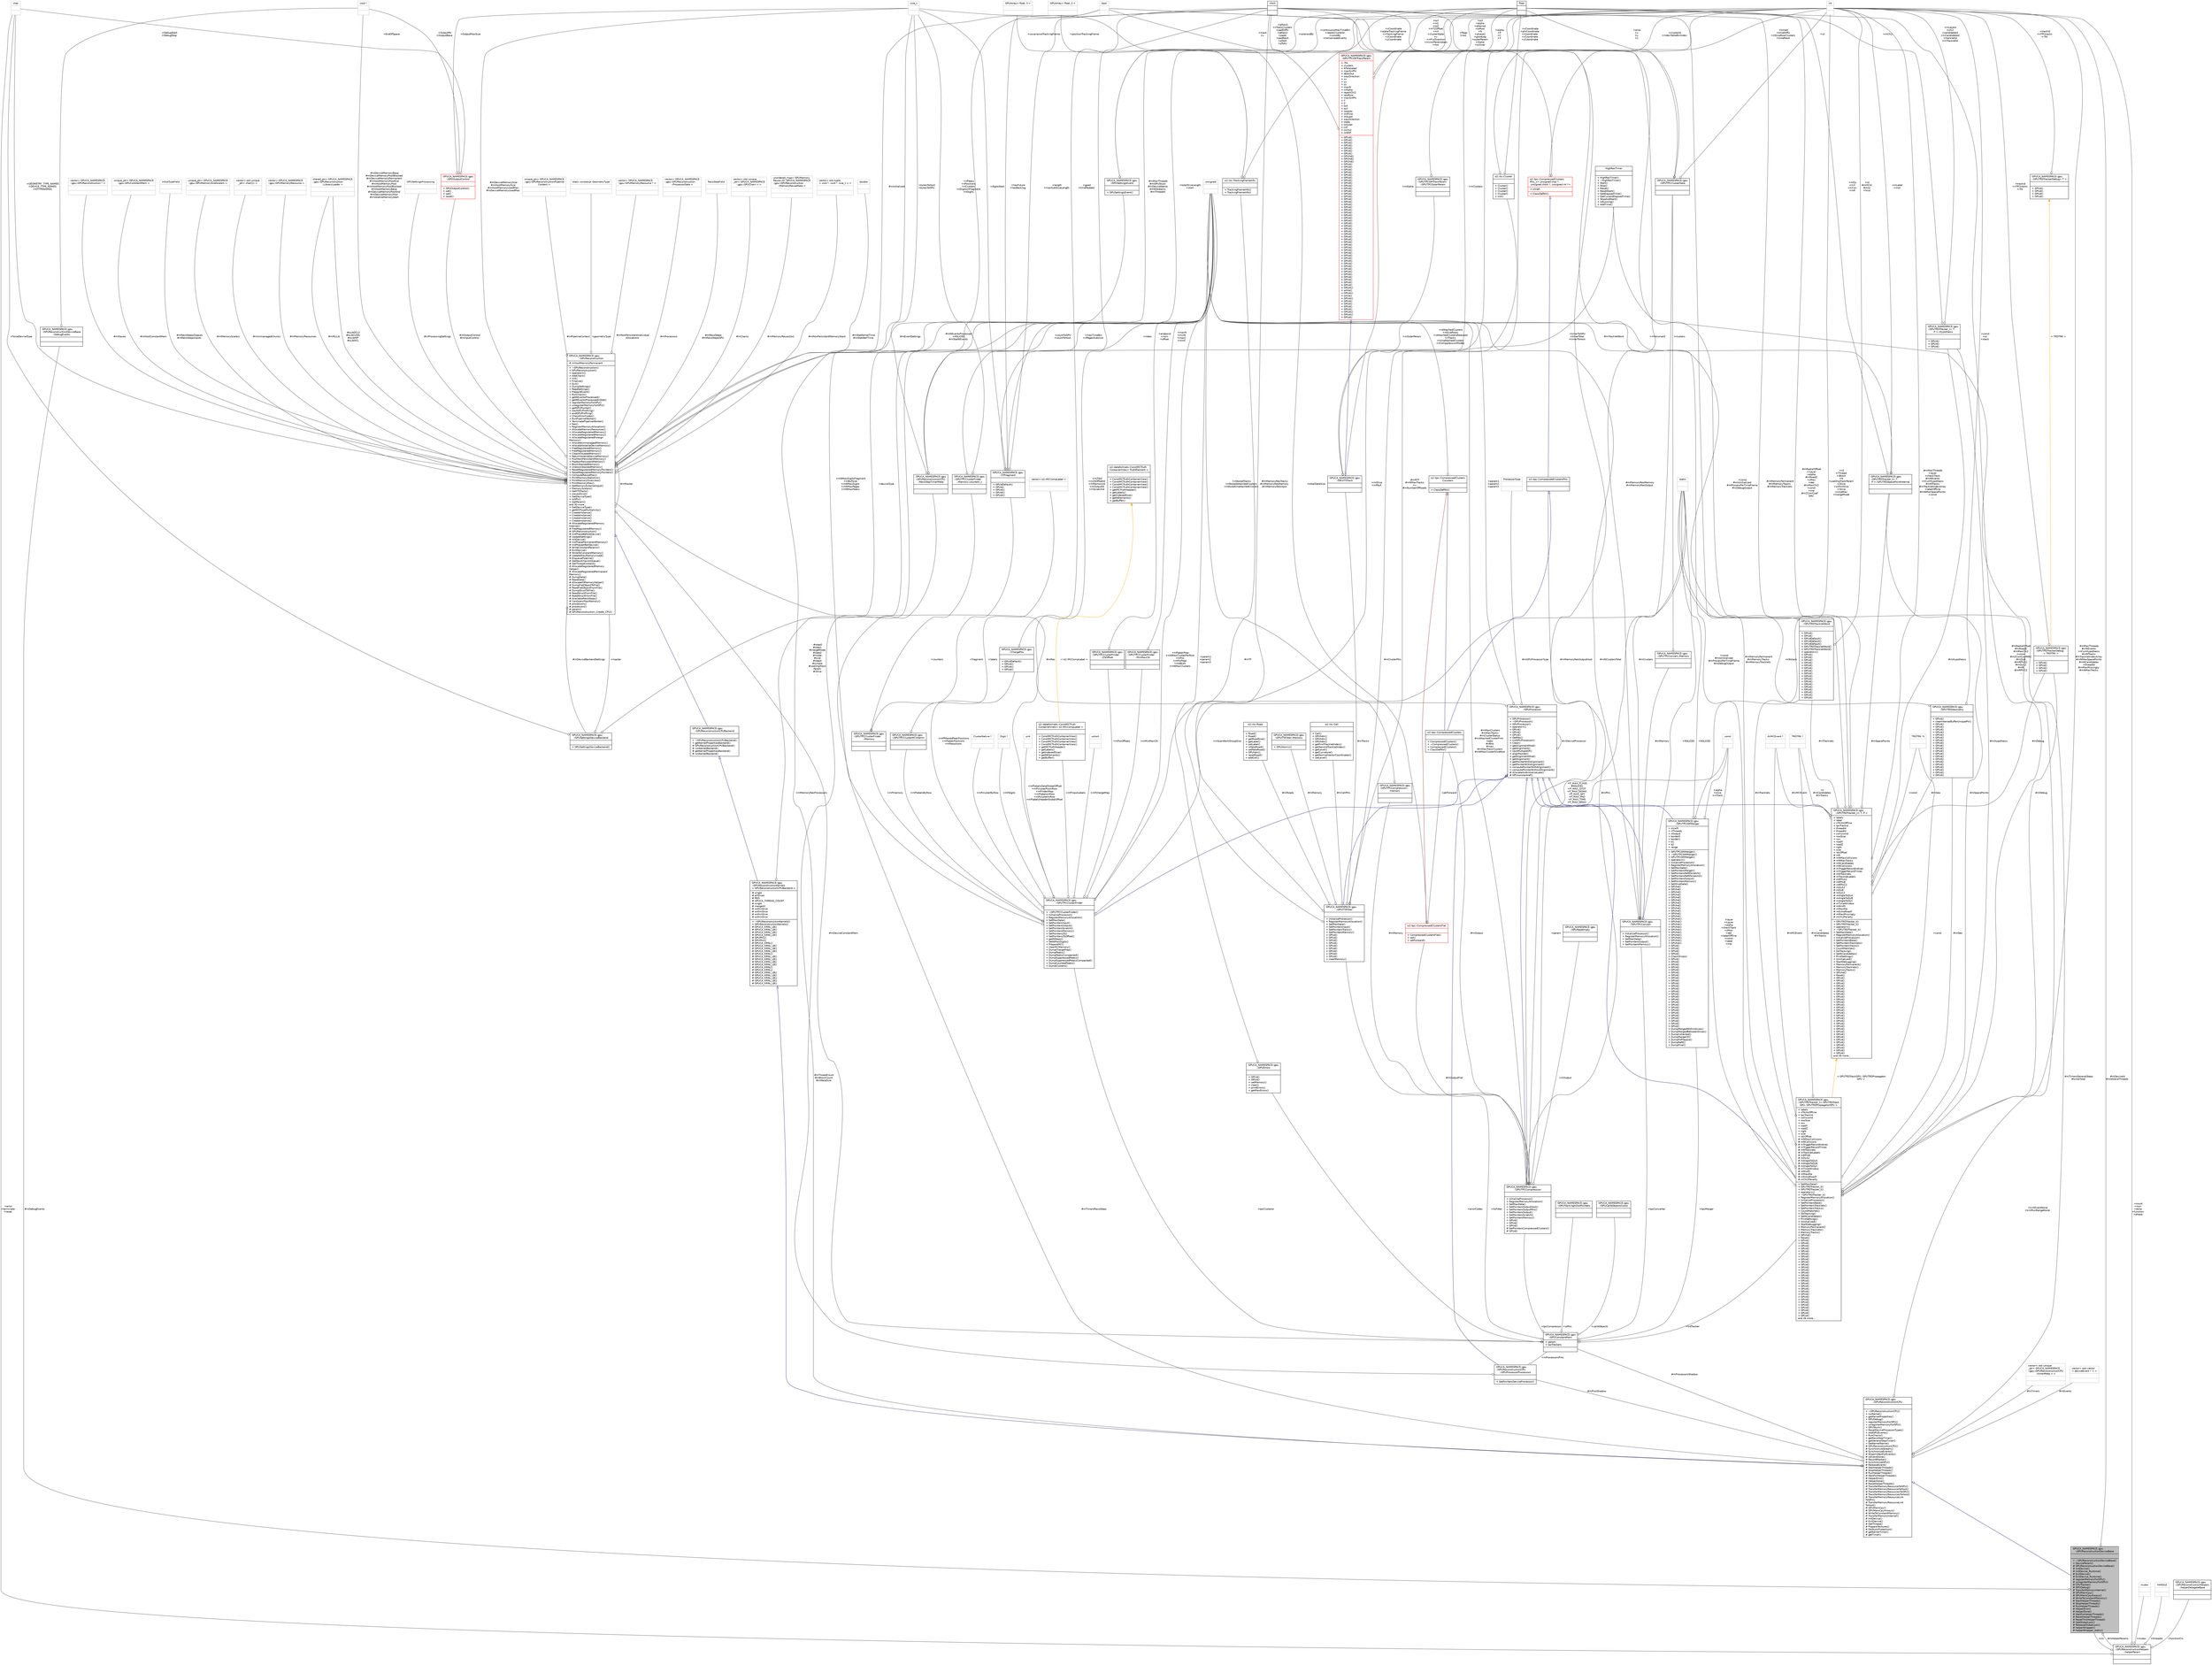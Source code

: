 digraph "GPUCA_NAMESPACE::gpu::GPUReconstructionDeviceBase"
{
 // INTERACTIVE_SVG=YES
  bgcolor="transparent";
  edge [fontname="Helvetica",fontsize="10",labelfontname="Helvetica",labelfontsize="10"];
  node [fontname="Helvetica",fontsize="10",shape=record];
  Node10 [label="{GPUCA_NAMESPACE::gpu\l::GPUReconstructionDeviceBase\n||+ ~GPUReconstructionDeviceBase()\l+ DeviceParam()\l# GPUReconstructionDeviceBase()\l# InitDevice()\l# InitDevice_Runtime()\l# ExitDevice()\l# ExitDevice_Runtime()\l# registerMemoryForGPU()\l# unregisterMemoryForGPU()\l# CPUTracker()\l# GPUDebug()\l# TransferMemoryInternal()\l# GPUMemCpy()\l# GPUMemCpyAlways()\l# WriteToConstantMemory()\l# StartHelperThreads()\l# StopHelperThreads()\l# RunHelperThreads()\l# HelperError()\l# HelperDone()\l# WaitForHelperThreads()\l# ResetHelperThreads()\l# ResetThisHelperThread()\l# GetGlobalLock()\l# ReleaseGlobalLock()\l# helperWrapper()\l# helperWrapper_static()\l}",height=0.2,width=0.4,color="black", fillcolor="grey75", style="filled", fontcolor="black"];
  Node11 -> Node10 [dir="back",color="midnightblue",fontsize="10",style="solid",arrowtail="onormal",fontname="Helvetica"];
  Node11 [label="{GPUCA_NAMESPACE::gpu\l::GPUReconstructionCPU\n||+ ~GPUReconstructionCPU()\l+ runKernel()\l+ getKernelProperties()\l+ GPUDebug()\l+ registerMemoryForGPU()\l+ unregisterMemoryForGPU()\l+ GPUStuck()\l+ ResetDeviceProcessorTypes()\l+ AddGPUEvents()\l+ RunChains()\l+ getRecoStepTimer()\l+ getGeneralStepTimer()\l+ GetKernelName()\l# GPUReconstructionCPU()\l# SynchronizeStream()\l# SynchronizeEvents()\l# StreamWaitForEvents()\l# IsEventDone()\l# RecordMarker()\l# SynchronizeGPU()\l# ReleaseEvent()\l# StartHelperThreads()\l# StopHelperThreads()\l# RunHelperThreads()\l# WaitForHelperThreads()\l# HelperError()\l# HelperDone()\l# ResetHelperThreads()\l# TransferMemoryResourceToGPU()\l# TransferMemoryResourceToHost()\l# TransferMemoryResourcesToGPU()\l# TransferMemoryResourcesToHost()\l# TransferMemoryResourceLink\lToGPU()\l# TransferMemoryResourceLink\lToHost()\l# GPUMemCpy()\l# GPUMemCpyAlways()\l# WriteToConstantMemory()\l# TransferMemoryInternal()\l# InitDevice()\l# ExitDevice()\l# GetThread()\l# PrepareTextures()\l# DoStuckProtection()\l# getKernelTimer()\l# getTimer()\l}",height=0.2,width=0.4,color="black",URL="$db/d88/classGPUCA__NAMESPACE_1_1gpu_1_1GPUReconstructionCPU.html"];
  Node12 -> Node11 [dir="back",color="midnightblue",fontsize="10",style="solid",arrowtail="onormal",fontname="Helvetica"];
  Node12 [label="{GPUCA_NAMESPACE::gpu\l::GPUReconstructionKernels\l\< GPUReconstructionCPUBackend \>\n|# single\l# allSlices\l# REG\l# GPUCA_THREAD_COUNT\l# single\l# mergeAll\l# withinSlice\l# withinSlice\l# withinSlice\l# withinSlice\l|+ ~GPUReconstructionKernels()\l+ GPUReconstructionKernels()\l# GPUCA_KRNL_LB()\l# GPUCA_KRNL_LB()\l# GPUCA_KRNL_LB()\l# GPUCA_KRNL_LB()\l# GPUPtr1()\l# GPUPtr2()\l# GPUCA_KRNL()\l# GPUCA_KRNL_LB()\l# GPUCA_KRNL_LB()\l# GPUCA_KRNL_LB()\l# GPUCA_KRNL()\l# GPUCA_KRNL_LB()\l# GPUCA_KRNL_LB()\l# GPUCA_KRNL_LB()\l# GPUCA_KRNL_LB()\l# GPUCA_KRNL()\l# GPUCA_KRNL()\l# GPUCA_KRNL_LB()\l# GPUCA_KRNL_LB()\l# GPUCA_KRNL_LB()\l# GPUCA_KRNL_LB()\l# GPUCA_KRNL_LB()\l}",height=0.2,width=0.4,color="black",URL="$d2/dc7/classGPUCA__NAMESPACE_1_1gpu_1_1GPUReconstructionKernels_3_01GPUReconstructionCPUBackend_01_4.html"];
  Node13 -> Node12 [dir="back",color="midnightblue",fontsize="10",style="solid",arrowtail="onormal",fontname="Helvetica"];
  Node13 [label="{GPUCA_NAMESPACE::gpu\l::GPUReconstructionCPUBackend\n||+ ~GPUReconstructionCPUBackend()\l+ getKernelPropertiesBackend()\l# GPUReconstructionCPUBackend()\l# runKernelBackend()\l# getKernelPropertiesBackend()\l# runKernelBackend()\l}",height=0.2,width=0.4,color="black",URL="$d2/d24/classGPUCA__NAMESPACE_1_1gpu_1_1GPUReconstructionCPUBackend.html"];
  Node14 -> Node13 [dir="back",color="midnightblue",fontsize="10",style="solid",arrowtail="onormal",fontname="Helvetica"];
  Node14 [label="{GPUCA_NAMESPACE::gpu\l::GPUReconstruction\n|# mHostMemoryPermanent\l|+ ~GPUReconstruction()\l+ GPUReconstruction()\l+ operator=()\l+ AddChain()\l+ Init()\l+ Finalize()\l+ Exit()\l+ DumpSettings()\l+ ReadSettings()\l+ PrepareEvent()\l+ RunChains()\l+ getNEventsProcessed()\l+ getNEventsProcessedInStat()\l+ registerMemoryForGPU()\l+ unregisterMemoryForGPU()\l+ getGPUPointer()\l+ startGPUProfiling()\l+ endGPUProfiling()\l+ CheckErrorCodes()\l+ RunPipelineWorker()\l+ TerminatePipelineWorker()\l+ Res()\l+ RegisterMemoryAllocation()\l+ AllocateMemoryResources()\l+ AllocateRegisteredMemory()\l+ AllocateRegisteredMemory()\l+ AllocateRegisteredForeign\lMemory()\l+ AllocateUnmanagedMemory()\l+ AllocateVolatileDeviceMemory()\l+ FreeRegisteredMemory()\l+ FreeRegisteredMemory()\l+ ClearAllocatedMemory()\l+ ReturnVolatileDeviceMemory()\l+ PushNonPersistentMemory()\l+ PopNonPersistentMemory()\l+ BlockStackedMemory()\l+ UnblockStackedMemory()\l+ ResetRegisteredMemoryPointers()\l+ ResetRegisteredMemoryPointers()\l+ ComputeReuseMax()\l+ PrintMemoryStatistics()\l+ PrintMemoryOverview()\l+ PrintMemoryMax()\l+ SetMemoryExternalInput()\l+ MemoryScalers()\l+ GetITSTraits()\l+ slavesExist()\l+ GetDeviceType()\l+ IsGPU()\l+ GetParam()\land 30 more...\l+ GetDeviceType()\l+ getNIOTypeMultiplicity()\l+ CreateInstance()\l+ CreateInstance()\l+ CreateInstance()\l+ CreateInstance()\l# AllocateRegisteredMemory\lInternal()\l# FreeRegisteredMemory()\l# GPUReconstruction()\l# InitPhaseBeforeDevice()\l# UpdateSettings()\l# InitDevice()\l# InitPhasePermanentMemory()\l# InitPhaseAfterDevice()\l# WriteConstantParams()\l# ExitDevice()\l# WriteToConstantMemory()\l# UpdateMaxMemoryUsed()\l# EnqueuePipeline()\l# GetNextChainInQueue()\l# GetThreadContext()\l# AllocateRegisteredMemory\lHelper()\l# AllocateRegisteredPermanent\lMemory()\l# DumpData()\l# ReadData()\l# AllocateIOMemoryHelper()\l# DumpFlatObjectToFile()\l# ReadFlatObjectFromFile()\l# DumpStructToFile()\l# ReadStructFromFile()\l# ReadStructFromFile()\l# AvailableRecoSteps()\l# CanQueryMaxMemory()\l# processors()\l# processors()\l# param()\l# GPUReconstruction_Create_CPU()\l}",height=0.2,width=0.4,color="black",URL="$d6/df4/classGPUCA__NAMESPACE_1_1gpu_1_1GPUReconstruction.html"];
  Node15 -> Node14 [color="grey25",fontsize="10",style="solid",label=" #mUnmanagedChunks" ,arrowhead="odiamond",fontname="Helvetica"];
  Node15 [label="{vector\< std::unique\l_ptr\< char[]\> \>\n||}",height=0.2,width=0.4,color="grey75"];
  Node14 -> Node14 [color="grey25",fontsize="10",style="solid",label=" #mMaster" ,arrowhead="odiamond",fontname="Helvetica"];
  Node16 -> Node14 [color="grey25",fontsize="10",style="solid",label=" #mMemoryResources" ,arrowhead="odiamond",fontname="Helvetica"];
  Node16 [label="{vector\< GPUCA_NAMESPACE\l::gpu::GPUMemoryResource \>\n||}",height=0.2,width=0.4,color="grey75"];
  Node17 -> Node14 [color="grey25",fontsize="10",style="solid",label=" #sLibOCL2\n#sLibCUDA\n#sLibHIP\n#sLibOCL" ,arrowhead="odiamond",fontname="Helvetica"];
  Node17 [label="{shared_ptr\< GPUCA_NAMESPACE\l::gpu::GPUReconstruction\l::LibraryLoader \>\n||}",height=0.2,width=0.4,color="grey75"];
  Node18 -> Node14 [color="grey25",fontsize="10",style="solid",label=" #mStatKernelTime\n#mStatWallTime" ,arrowhead="odiamond",fontname="Helvetica"];
  Node18 [label="{double\n||}",height=0.2,width=0.4,color="grey75"];
  Node19 -> Node14 [color="grey25",fontsize="10",style="solid",label=" #mSlaves" ,arrowhead="odiamond",fontname="Helvetica"];
  Node19 [label="{vector\< GPUCA_NAMESPACE\l::gpu::GPUReconstruction * \>\n||}",height=0.2,width=0.4,color="grey75"];
  Node20 -> Node14 [color="grey25",fontsize="10",style="solid",label=" #mHostConstantMem" ,arrowhead="odiamond",fontname="Helvetica"];
  Node20 [label="{unique_ptr\< GPUCA_NAMESPACE\l::gpu::GPUConstantMem \>\n||}",height=0.2,width=0.4,color="grey75"];
  Node21 -> Node14 [color="grey25",fontsize="10",style="solid",label=" #mRecoStepsOutputs\n#mRecoStepsInputs" ,arrowhead="odiamond",fontname="Helvetica"];
  Node21 [label="{InOutTypeField\n||}",height=0.2,width=0.4,color="grey75"];
  Node22 -> Node14 [color="grey25",fontsize="10",style="solid",label=" #mMemoryScalers" ,arrowhead="odiamond",fontname="Helvetica"];
  Node22 [label="{unique_ptr\< GPUCA_NAMESPACE\l::gpu::GPUMemorySizeScalers \>\n||}",height=0.2,width=0.4,color="grey75"];
  Node23 -> Node14 [color="grey25",fontsize="10",style="solid",label=" #mOutputControl\n#mInputControl" ,arrowhead="odiamond",fontname="Helvetica"];
  Node23 [label="{GPUCA_NAMESPACE::gpu\l::GPUOutputControl\n||+ GPUOutputControl()\l+ set()\l+ set()\l+ reset()\l}",height=0.2,width=0.4,color="red",URL="$d4/d7c/structGPUCA__NAMESPACE_1_1gpu_1_1GPUOutputControl.html"];
  Node25 -> Node23 [color="grey25",fontsize="10",style="solid",label=" +EndOfSpace" ,arrowhead="odiamond",fontname="Helvetica"];
  Node25 [label="{char\n||}",height=0.2,width=0.4,color="grey75"];
  Node26 -> Node23 [color="grey25",fontsize="10",style="solid",label=" +OutputMaxSize" ,arrowhead="odiamond",fontname="Helvetica"];
  Node26 [label="{size_t\n||}",height=0.2,width=0.4,color="grey75"];
  Node28 -> Node23 [color="grey25",fontsize="10",style="solid",label=" +OutputPtr\n+OutputBase" ,arrowhead="odiamond",fontname="Helvetica"];
  Node28 [label="{void *\n||}",height=0.2,width=0.4,color="grey75"];
  Node25 -> Node14 [color="grey25",fontsize="10",style="solid",label=" +GEOMETRY_TYPE_NAMES\n+DEVICE_TYPE_NAMES\n+IOTYPENAMES" ,arrowhead="odiamond",fontname="Helvetica"];
  Node17 -> Node14 [color="grey25",fontsize="10",style="solid",label=" #mMyLib" ,arrowhead="odiamond",fontname="Helvetica"];
  Node29 -> Node14 [color="grey25",fontsize="10",style="solid",label=" #mEventSettings" ,arrowhead="odiamond",fontname="Helvetica"];
  Node29 [label="{GPUCA_NAMESPACE::gpu\l::GPUSettingsEvent\n||+ GPUSettingsEvent()\l}",height=0.2,width=0.4,color="black",URL="$d0/d50/structGPUCA__NAMESPACE_1_1gpu_1_1GPUSettingsEvent.html"];
  Node30 -> Node29 [color="grey25",fontsize="10",style="solid",label=" +solenoidBz" ,arrowhead="odiamond",fontname="Helvetica"];
  Node30 [label="{float\n||}",height=0.2,width=0.4,color="black",URL="$d4/dc3/classfloat.html"];
  Node31 -> Node29 [color="grey25",fontsize="10",style="solid",label=" +continuousMaxTimeBin\n+needsClusterer\n+constBz\n+homemadeEvents" ,arrowhead="odiamond",fontname="Helvetica"];
  Node31 [label="{int\n||}",height=0.2,width=0.4,color="grey75"];
  Node26 -> Node14 [color="grey25",fontsize="10",style="solid",label=" #mDeviceMemorySize\n#mHostMemorySize\n#mHostMemoryUsedMax\n#mDeviceMemoryUsedMax" ,arrowhead="odiamond",fontname="Helvetica"];
  Node32 -> Node14 [color="grey25",fontsize="10",style="solid",label=" #mProcessingSettings" ,arrowhead="odiamond",fontname="Helvetica"];
  Node32 [label="{GPUSettingsProcessing\n||}",height=0.2,width=0.4,color="grey75"];
  Node33 -> Node14 [color="grey25",fontsize="10",style="solid",label=" #mDeviceConstantMem" ,arrowhead="odiamond",fontname="Helvetica"];
  Node33 [label="{GPUCA_NAMESPACE::gpu\l::GPUConstantMem\n|+ param\l+ tpcTrackers\l|}",height=0.2,width=0.4,color="black",URL="$dc/d57/structGPUCA__NAMESPACE_1_1gpu_1_1GPUConstantMem.html"];
  Node34 -> Node33 [color="grey25",fontsize="10",style="solid",label=" +tpcClusterer" ,arrowhead="odiamond",fontname="Helvetica"];
  Node34 [label="{GPUCA_NAMESPACE::gpu\l::GPUTPCClusterFinder\n||+ ~GPUTPCClusterFinder()\l+ InitializeProcessor()\l+ RegisterMemoryAllocation()\l+ SetMaxData()\l+ SetPointersInput()\l+ SetPointersOutput()\l+ SetPointersScratch()\l+ SetPointersMemory()\l+ SetPointersZS()\l+ SetPointersZSOffset()\l+ getNSteps()\l+ SetNMaxDigits()\l+ PrepareMC()\l+ clearMCMemory()\l+ DumpChargeMap()\l+ DumpPeaks()\l+ DumpPeaksCompacted()\l+ DumpSuppressedPeaks()\l+ DumpSuppressedPeaksCompacted()\l+ DumpCountedPeaks()\l+ DumpClusters()\l}",height=0.2,width=0.4,color="black",URL="$da/dac/classGPUCA__NAMESPACE_1_1gpu_1_1GPUTPCClusterFinder.html"];
  Node35 -> Node34 [dir="back",color="midnightblue",fontsize="10",style="solid",arrowtail="onormal",fontname="Helvetica"];
  Node35 [label="{GPUCA_NAMESPACE::gpu\l::GPUProcessor\n||+ GPUProcessor()\l+ ~GPUProcessor()\l+ GPUProcessor()\l+ operator=()\l+ GPUd()\l+ GPUd()\l+ GPUd()\l+ GetRec()\l+ InitGPUProcessor()\l+ Clear()\l+ getAlignmentMod()\l+ getAlignment()\l+ nextMultipleOf()\l+ alignPointer()\l+ getAlignmentMod()\l+ getAlignment()\l+ getPointerWithAlignment()\l+ getPointerWithAlignment()\l+ computePointerWithAlignment()\l+ computePointerWithoutAlignment()\l# AllocateAndInitializeLate()\l# GPUconstantref()\l}",height=0.2,width=0.4,color="black",URL="$d0/dd7/classGPUCA__NAMESPACE_1_1gpu_1_1GPUProcessor.html"];
  Node14 -> Node35 [color="grey25",fontsize="10",style="solid",label=" #mRec" ,arrowhead="odiamond",fontname="Helvetica"];
  Node35 -> Node35 [color="grey25",fontsize="10",style="solid",label=" #mDeviceProcessor" ,arrowhead="odiamond",fontname="Helvetica"];
  Node36 -> Node35 [color="grey25",fontsize="10",style="solid",label=" #mGPUProcessorType" ,arrowhead="odiamond",fontname="Helvetica"];
  Node36 [label="{ProcessorType\n||}",height=0.2,width=0.4,color="grey75"];
  Node37 -> Node35 [color="grey25",fontsize="10",style="solid",label=" +param1\n+param2\n+param3" ,arrowhead="odiamond",fontname="Helvetica"];
  Node37 [label="{unsigned\n||}",height=0.2,width=0.4,color="grey75"];
  Node38 -> Node34 [color="grey25",fontsize="10",style="solid",label=" +mMinMaxCN" ,arrowhead="odiamond",fontname="Helvetica"];
  Node38 [label="{GPUCA_NAMESPACE::gpu\l::GPUTPCClusterFinder\l::MinMaxCN\n||}",height=0.2,width=0.4,color="black",URL="$dc/dc6/structGPUCA__NAMESPACE_1_1gpu_1_1GPUTPCClusterFinder_1_1MinMaxCN.html"];
  Node37 -> Node38 [color="grey25",fontsize="10",style="solid",label=" +maxN\n+minN\n+maxC\n+minC" ,arrowhead="odiamond",fontname="Helvetica"];
  Node39 -> Node34 [color="grey25",fontsize="10",style="solid",label=" +mPmemory" ,arrowhead="odiamond",fontname="Helvetica"];
  Node39 [label="{GPUCA_NAMESPACE::gpu\l::GPUTPCClusterFinder\l::Memory\n||}",height=0.2,width=0.4,color="black",URL="$d6/d9c/structGPUCA__NAMESPACE_1_1gpu_1_1GPUTPCClusterFinder_1_1Memory.html"];
  Node40 -> Node39 [color="grey25",fontsize="10",style="solid",label=" +counters" ,arrowhead="odiamond",fontname="Helvetica"];
  Node40 [label="{GPUCA_NAMESPACE::gpu\l::GPUTPCClusterFinder\l::Memory::counters_t\n||}",height=0.2,width=0.4,color="black",URL="$d6/d42/structGPUCA__NAMESPACE_1_1gpu_1_1GPUTPCClusterFinder_1_1Memory_1_1counters__t.html"];
  Node26 -> Node40 [color="grey25",fontsize="10",style="solid",label=" +nPeaks\n+nPositions\n+nClusters\n+nDigitsInFragment\n+nDigits" ,arrowhead="odiamond",fontname="Helvetica"];
  Node37 -> Node40 [color="grey25",fontsize="10",style="solid",label=" +maxTimeBin\n+nPagesSubslice" ,arrowhead="odiamond",fontname="Helvetica"];
  Node41 -> Node39 [color="grey25",fontsize="10",style="solid",label=" +fragment" ,arrowhead="odiamond",fontname="Helvetica"];
  Node41 [label="{GPUCA_NAMESPACE::gpu\l::CfFragment\n||+ GPUdDefault()\l+ GPUd()\l+ GPUdi()\l+ GPUdi()\l+ GPUdi()\l}",height=0.2,width=0.4,color="black",URL="$db/d3d/structGPUCA__NAMESPACE_1_1gpu_1_1CfFragment.html"];
  Node42 -> Node41 [color="grey25",fontsize="10",style="solid",label=" +length\n+maxSubSliceLength" ,arrowhead="odiamond",fontname="Helvetica"];
  Node42 [label="{short\n||}",height=0.2,width=0.4,color="black",URL="$dc/d10/classshort.html"];
  Node26 -> Node41 [color="grey25",fontsize="10",style="solid",label=" +digitsStart" ,arrowhead="odiamond",fontname="Helvetica"];
  Node31 -> Node41 [color="grey25",fontsize="10",style="solid",label=" +totalSliceLength\n+start" ,arrowhead="odiamond",fontname="Helvetica"];
  Node43 -> Node41 [color="grey25",fontsize="10",style="solid",label=" +hasFuture\n+hasBacklog" ,arrowhead="odiamond",fontname="Helvetica"];
  Node43 [label="{bool\n||}",height=0.2,width=0.4,color="grey75"];
  Node37 -> Node41 [color="grey25",fontsize="10",style="solid",label=" +index" ,arrowhead="odiamond",fontname="Helvetica"];
  Node44 -> Node34 [color="grey25",fontsize="10",style="solid",label=" +mPfilteredPeakPositions\n+mPpeakPositions\n+mPpositions" ,arrowhead="odiamond",fontname="Helvetica"];
  Node44 [label="{GPUCA_NAMESPACE::gpu\l::ChargePos\n||+ GPUdDefault()\l+ GPUdi()\l+ GPUdi()\l+ GPUdi()\l}",height=0.2,width=0.4,color="black",URL="$dd/d68/structGPUCA__NAMESPACE_1_1gpu_1_1ChargePos.html"];
  Node42 -> Node44 [color="grey25",fontsize="10",style="solid",label=" +gpad\n+timePadded" ,arrowhead="odiamond",fontname="Helvetica"];
  Node42 -> Node34 [color="grey25",fontsize="10",style="solid",label=" +mZSId\n+mZSOffsetId\n+mMemoryId\n+mOutputId\n+mScratchId" ,arrowhead="odiamond",fontname="Helvetica"];
  Node26 -> Node34 [color="grey25",fontsize="10",style="solid",label=" +mNMaxDigitsFragment\n+mBufSize\n+mNMaxDigits\n+mNMaxPages\n+mNMaxPeaks" ,arrowhead="odiamond",fontname="Helvetica"];
  Node45 -> Node34 [color="grey25",fontsize="10",style="solid",label=" +mPchargeMap" ,arrowhead="odiamond",fontname="Helvetica"];
  Node45 [label="{ushort\n||}",height=0.2,width=0.4,color="grey75"];
  Node46 -> Node34 [color="grey25",fontsize="10",style="solid",label=" +mPdigits" ,arrowhead="odiamond",fontname="Helvetica"];
  Node46 [label="{Digit *\n||}",height=0.2,width=0.4,color="grey75"];
  Node31 -> Node34 [color="grey25",fontsize="10",style="solid",label=" +mISlice\n+mPbuf" ,arrowhead="odiamond",fontname="Helvetica"];
  Node47 -> Node34 [color="grey25",fontsize="10",style="solid",label=" +mPzsOffsets" ,arrowhead="odiamond",fontname="Helvetica"];
  Node47 [label="{GPUCA_NAMESPACE::gpu\l::GPUTPCClusterFinder\l::ZSOffset\n||}",height=0.2,width=0.4,color="black",URL="$da/d0d/structGPUCA__NAMESPACE_1_1gpu_1_1GPUTPCClusterFinder_1_1ZSOffset.html"];
  Node37 -> Node47 [color="grey25",fontsize="10",style="solid",label=" +endpoint\n+num\n+offset" ,arrowhead="odiamond",fontname="Helvetica"];
  Node48 -> Node34 [color="grey25",fontsize="10",style="solid",label=" +mPlabelsDataGlobalOffset\n+mPclusterPosInRow\n+mPindexMap\n+mPlabelsInRow\n+mPclusterInRow\n+mPlabelsHeaderGlobalOffset" ,arrowhead="odiamond",fontname="Helvetica"];
  Node48 [label="{uint\n||}",height=0.2,width=0.4,color="grey75"];
  Node49 -> Node34 [color="grey25",fontsize="10",style="solid",label=" +mPinputLabels" ,arrowhead="odiamond",fontname="Helvetica"];
  Node49 [label="{o2::dataformats::ConstMCTruth\lContainerView\< o2::MCCompLabel \>\n||+ ConstMCTruthContainerView()\l+ ConstMCTruthContainerView()\l+ ConstMCTruthContainerView()\l+ ConstMCTruthContainerView()\l+ getMCTruthHeader()\l+ getLabels()\l+ getIndexedSize()\l+ getNElements()\l+ getBuffer()\l}",height=0.2,width=0.4,color="black",URL="$de/d68/classo2_1_1dataformats_1_1ConstMCTruthContainerView.html"];
  Node50 -> Node49 [dir="back",color="orange",fontsize="10",style="solid",label=" \< o2::MCCompLabel \>" ,fontname="Helvetica"];
  Node50 [label="{o2::dataformats::ConstMCTruth\lContainerView\< TruthElement \>\n||+ ConstMCTruthContainerView()\l+ ConstMCTruthContainerView()\l+ ConstMCTruthContainerView()\l+ ConstMCTruthContainerView()\l+ getMCTruthHeader()\l+ getLabels()\l+ getIndexedSize()\l+ getNElements()\l+ getBuffer()\l}",height=0.2,width=0.4,color="black",URL="$de/d68/classo2_1_1dataformats_1_1ConstMCTruthContainerView.html"];
  Node51 -> Node34 [color="grey25",fontsize="10",style="solid",label=" +mScanWorkGroupSize" ,arrowhead="odiamond",fontname="Helvetica"];
  Node51 [label="{static\n||}",height=0.2,width=0.4,color="grey75"];
  Node52 -> Node34 [color="grey25",fontsize="10",style="solid",label=" +mPclusterByRow" ,arrowhead="odiamond",fontname="Helvetica"];
  Node52 [label="{ClusterNative *\n||}",height=0.2,width=0.4,color="grey75"];
  Node37 -> Node34 [color="grey25",fontsize="10",style="solid",label=" +mPpeakMap\n+mNMaxClusterPerRow\n+mPzs\n+mPisPeak\n+mNBufs\n+mNMaxClusters" ,arrowhead="odiamond",fontname="Helvetica"];
  Node53 -> Node34 [color="grey25",fontsize="10",style="solid",label=" +mPlabelsByRow" ,arrowhead="odiamond",fontname="Helvetica"];
  Node53 [label="{GPUCA_NAMESPACE::gpu\l::GPUTPCClusterMCInterim\n||}",height=0.2,width=0.4,color="black",URL="$d4/d0e/structGPUCA__NAMESPACE_1_1gpu_1_1GPUTPCClusterMCInterim.html"];
  Node54 -> Node53 [color="grey25",fontsize="10",style="solid",label=" +labels" ,arrowhead="odiamond",fontname="Helvetica"];
  Node54 [label="{vector\< o2::MCCompLabel \>\n||}",height=0.2,width=0.4,color="grey75"];
  Node55 -> Node33 [color="grey25",fontsize="10",style="solid",label=" +itsFitter" ,arrowhead="odiamond",fontname="Helvetica"];
  Node55 [label="{GPUCA_NAMESPACE::gpu\l::GPUITSFitter\n||+ InitializeProcessor()\l+ RegisterMemoryAllocation()\l+ SetMaxData()\l+ SetPointersInput()\l+ SetPointersTracks()\l+ SetPointersMemory()\l+ GPUd()\l+ GPUd()\l+ GPUd()\l+ GPUd()\l+ GPUd()\l+ GPUd()\l+ GPUd()\l+ GPUd()\l+ GPUd()\l+ clearMemory()\l}",height=0.2,width=0.4,color="black",URL="$d8/df8/classGPUCA__NAMESPACE_1_1gpu_1_1GPUITSFitter.html"];
  Node35 -> Node55 [dir="back",color="midnightblue",fontsize="10",style="solid",arrowtail="onormal",fontname="Helvetica"];
  Node56 -> Node55 [color="grey25",fontsize="10",style="solid",label=" #mClusterPtrs" ,arrowhead="odiamond",fontname="Helvetica"];
  Node56 [label="{o2::its::Cluster\n||+ Cluster()\l+ Cluster()\l+ Cluster()\l+ Cluster()\l+ Init()\l}",height=0.2,width=0.4,color="black",URL="$d6/de3/structo2_1_1its_1_1Cluster.html"];
  Node30 -> Node56 [color="grey25",fontsize="10",style="solid",label=" +xCoordinate\n+phiCoordinate\n+rCoordinate\n+zCoordinate\n+yCoordinate" ,arrowhead="odiamond",fontname="Helvetica"];
  Node31 -> Node56 [color="grey25",fontsize="10",style="solid",label=" +clusterId\n+indexTableBinIndex" ,arrowhead="odiamond",fontname="Helvetica"];
  Node57 -> Node55 [color="grey25",fontsize="10",style="solid",label=" #mRoads" ,arrowhead="odiamond",fontname="Helvetica"];
  Node57 [label="{o2::its::Road\n||+ Road()\l+ Road()\l+ getRoadSize()\l+ getLabel()\l+ setLabel()\l+ isFakeRoad()\l+ setFakeRoad()\l+ GPUhdni()\l+ resetRoad()\l+ addCell()\l}",height=0.2,width=0.4,color="black",URL="$d2/d7f/classo2_1_1its_1_1Road.html"];
  Node58 -> Node55 [color="grey25",fontsize="10",style="solid",label=" #mMemory" ,arrowhead="odiamond",fontname="Helvetica"];
  Node58 [label="{GPUCA_NAMESPACE::gpu\l::GPUITSFitter::Memory\n||+ GPUAtomic()\l}",height=0.2,width=0.4,color="black",URL="$dc/ddc/structGPUCA__NAMESPACE_1_1gpu_1_1GPUITSFitter_1_1Memory.html"];
  Node59 -> Node55 [color="grey25",fontsize="10",style="solid",label=" #mTF" ,arrowhead="odiamond",fontname="Helvetica"];
  Node59 [label="{o2::its::TrackingFrameInfo\n||+ TrackingFrameInfo()\l+ TrackingFrameInfo()\l}",height=0.2,width=0.4,color="black",URL="$d2/d5f/structo2_1_1its_1_1TrackingFrameInfo.html"];
  Node60 -> Node59 [color="grey25",fontsize="10",style="solid",label=" +covarianceTrackingFrame" ,arrowhead="odiamond",fontname="Helvetica"];
  Node60 [label="{GPUArray\< float, 3 \>\n||}",height=0.2,width=0.4,color="grey75"];
  Node61 -> Node59 [color="grey25",fontsize="10",style="solid",label=" +positionTrackingFrame" ,arrowhead="odiamond",fontname="Helvetica"];
  Node61 [label="{GPUArray\< float, 2 \>\n||}",height=0.2,width=0.4,color="grey75"];
  Node30 -> Node59 [color="grey25",fontsize="10",style="solid",label=" +xCoordinate\n+alphaTrackingFrame\n+xTrackingFrame\n+zCoordinate\n+yCoordinate" ,arrowhead="odiamond",fontname="Helvetica"];
  Node42 -> Node55 [color="grey25",fontsize="10",style="solid",label=" #mMemoryResTracks\n#mMemoryResMemory\n#mMemoryResInput" ,arrowhead="odiamond",fontname="Helvetica"];
  Node31 -> Node55 [color="grey25",fontsize="10",style="solid",label=" #mNTF\n#mNMaxTracks\n+v\n#mNumberOfRoads" ,arrowhead="odiamond",fontname="Helvetica"];
  Node62 -> Node55 [color="grey25",fontsize="10",style="solid",label=" #mTracks" ,arrowhead="odiamond",fontname="Helvetica"];
  Node62 [label="{GPUCA_NAMESPACE::gpu\l::GPUITSTrack\n||}",height=0.2,width=0.4,color="black",URL="$dc/d9a/classGPUCA__NAMESPACE_1_1gpu_1_1GPUITSTrack.html"];
  Node63 -> Node62 [dir="back",color="midnightblue",fontsize="10",style="solid",arrowtail="onormal",fontname="Helvetica"];
  Node63 [label="{GPUCA_NAMESPACE::gpu\l::GPUTPCGMTrackParam\n|+ iTrk\l+ clusters\l+ NTolerated\l+ maxSinPhi\l+ dEdxOut\l+ wayDirection\l+ xx\l+ yy\l+ zz\l+ maxN\l+ clAlpha\l+ rejectChi2\l+ lastRow\l+ maxSinPhi\l+ Y\l+ Z\l+ toX\l+ toX\l+ loopIdx\l+ ihitFirst\l+ ihitLast\l+ wayDirection\l+ state\l+ tzOuter\l+ mP\l+ mChi2\l+ mNDF\l|+ GPUd()\l+ GPUd()\l+ GPUd()\l+ GPUd()\l+ GPUd()\l+ GPUd()\l+ GPUd()\l+ GPUhd()\l+ GPUhd()\l+ GPUhd()\l+ GPUd()\l+ GPUd()\l+ GPUd()\l+ GPUd()\l+ GPUd()\l+ GPUd()\l+ GPUd()\l+ GPUd()\l+ GPUd()\l+ GPUd()\l+ GPUd()\l+ GPUd()\l+ GPUd()\l+ GPUd()\l+ GPUd()\l+ GPUd()\l+ GPUd()\l+ GPUd()\l+ GPUd()\l+ GPUd()\l+ GPUd()\l+ GPUd()\l+ GPUd()\l+ GPUd()\l+ GPUd()\l+ GPUd()\l+ GPUd()\l+ GPUd()\l+ GPUd()\l+ GPUd()\l+ GPUd()\l+ GPUd()\l+ GPUd()\l+ GPUd()\l+ GPUd()\l+ GPUd()\l+ GPUd()\l+ GPUd()\l+ GPUd()\l+ GPUd()\l+ GPUd()\l+ GPUd()\l+ GPUd()\l+ GPUd()\l+ GPUd()\l+ GPUd()\l+ GPUdi()\l+ while()\l+ GPUdi()\l+ while()\l+ GPUdi()\l+ GPUd()\l+ GPUd()\l+ GPUd()\l+ GPUd()\l+ GPUdi()\l+ GPUdi()\l+ GPUd()\l}",height=0.2,width=0.4,color="red",URL="$df/df6/classGPUCA__NAMESPACE_1_1gpu_1_1GPUTPCGMTrackParam.html"];
  Node30 -> Node63 [color="grey25",fontsize="10",style="solid",label=" +toY\n+mC\n+toZ\n+mTZOffset\n+mX\n+clusterState\n+v\n+inFlyDirection\n+mirrorParameters\n+row\n..." ,arrowhead="odiamond",fontname="Helvetica"];
  Node31 -> Node63 [color="grey25",fontsize="10",style="solid",label=" +toY\n+alpha\n+attempt\n+toRow\n+N\n+phase2\n+goodLeg\n+outerParam\n+Alpha\n+tzInner\n..." ,arrowhead="odiamond",fontname="Helvetica"];
  Node43 -> Node63 [color="grey25",fontsize="10",style="solid",label=" +mask\n+v" ,arrowhead="odiamond",fontname="Helvetica"];
  Node30 -> Node62 [color="grey25",fontsize="10",style="solid",label=" +mAlpha" ,arrowhead="odiamond",fontname="Helvetica"];
  Node31 -> Node62 [color="grey25",fontsize="10",style="solid",label=" +mClusters" ,arrowhead="odiamond",fontname="Helvetica"];
  Node71 -> Node62 [color="grey25",fontsize="10",style="solid",label=" +mOuterParam" ,arrowhead="odiamond",fontname="Helvetica"];
  Node71 [label="{GPUCA_NAMESPACE::gpu\l::GPUTPCGMTrackParam\l::GPUTPCOuterParam\n||}",height=0.2,width=0.4,color="black",URL="$d3/d23/structGPUCA__NAMESPACE_1_1gpu_1_1GPUTPCGMTrackParam_1_1GPUTPCOuterParam.html"];
  Node30 -> Node71 [color="grey25",fontsize="10",style="solid",label=" +alpha\n+P\n+C\n+X" ,arrowhead="odiamond",fontname="Helvetica"];
  Node72 -> Node55 [color="grey25",fontsize="10",style="solid",label=" #mCellPtrs" ,arrowhead="odiamond",fontname="Helvetica"];
  Node72 [label="{o2::its::Cell\n||+ Cell()\l+ GPUhdni()\l+ GPUhdni()\l+ GPUhdni()\l+ getFirstTrackletIndex()\l+ getSecondTrackletIndex()\l+ getLevel()\l+ getCurvature()\l+ getNormalVectorCoordinates()\l+ setLevel()\l}",height=0.2,width=0.4,color="black",URL="$dd/d89/classo2_1_1its_1_1Cell.html"];
  Node73 -> Node33 [color="grey25",fontsize="10",style="solid",label=" +ioPtrs" ,arrowhead="odiamond",fontname="Helvetica"];
  Node73 [label="{GPUCA_NAMESPACE::gpu\l::GPUTrackingInOutPointers\n||}",height=0.2,width=0.4,color="black",URL="$d2/d7f/structGPUCA__NAMESPACE_1_1gpu_1_1GPUTrackingInOutPointers.html"];
  Node74 -> Node33 [color="grey25",fontsize="10",style="solid",label=" +tpcConverter" ,arrowhead="odiamond",fontname="Helvetica"];
  Node74 [label="{GPUCA_NAMESPACE::gpu\l::GPUTPCConvert\n||+ InitializeProcessor()\l+ RegisterMemoryAllocation()\l+ SetMaxData()\l+ SetPointersOutput()\l+ SetPointersMemory()\l}",height=0.2,width=0.4,color="black",URL="$d3/d6f/classGPUCA__NAMESPACE_1_1gpu_1_1GPUTPCConvert.html"];
  Node35 -> Node74 [dir="back",color="midnightblue",fontsize="10",style="solid",arrowtail="onormal",fontname="Helvetica"];
  Node42 -> Node74 [color="grey25",fontsize="10",style="solid",label=" #mMemoryResMemory\n#mMemoryResOutput" ,arrowhead="odiamond",fontname="Helvetica"];
  Node75 -> Node74 [color="grey25",fontsize="10",style="solid",label=" #mClusters" ,arrowhead="odiamond",fontname="Helvetica"];
  Node75 [label="{GPUCA_NAMESPACE::gpu\l::GPUTPCClusterData\n||}",height=0.2,width=0.4,color="black",URL="$de/d16/structGPUCA__NAMESPACE_1_1gpu_1_1GPUTPCClusterData.html"];
  Node30 -> Node75 [color="grey25",fontsize="10",style="solid",label=" +amp\n+x\n+y\n+z" ,arrowhead="odiamond",fontname="Helvetica"];
  Node42 -> Node75 [color="grey25",fontsize="10",style="solid",label=" +flags\n+row" ,arrowhead="odiamond",fontname="Helvetica"];
  Node31 -> Node75 [color="grey25",fontsize="10",style="solid",label=" +id" ,arrowhead="odiamond",fontname="Helvetica"];
  Node76 -> Node74 [color="grey25",fontsize="10",style="solid",label=" #mMemory" ,arrowhead="odiamond",fontname="Helvetica"];
  Node76 [label="{GPUCA_NAMESPACE::gpu\l::GPUTPCConvert::Memory\n||}",height=0.2,width=0.4,color="black",URL="$d4/d0e/structGPUCA__NAMESPACE_1_1gpu_1_1GPUTPCConvert_1_1Memory.html"];
  Node75 -> Node76 [color="grey25",fontsize="10",style="solid",label=" +clusters" ,arrowhead="odiamond",fontname="Helvetica"];
  Node37 -> Node74 [color="grey25",fontsize="10",style="solid",label=" #mNClustersTotal" ,arrowhead="odiamond",fontname="Helvetica"];
  Node51 -> Node74 [color="grey25",fontsize="10",style="solid",label=" +NSLICES" ,arrowhead="odiamond",fontname="Helvetica"];
  Node77 -> Node33 [color="grey25",fontsize="10",style="solid",label=" +trdTracker" ,arrowhead="odiamond",fontname="Helvetica"];
  Node77 [label="{GPUCA_NAMESPACE::gpu\l::GPUTRDTracker_t\< GPUTRDTrack\lGPU, GPUTRDPropagatorGPU \>\n|+ labels\l+ nTrkltsOffline\l+ tpcTrackId\l+ collisionId\l+ rowSize\l+ cov\l+ roadY\l+ roadZ\l+ right\l+ size\l+ idxOffset\l# mNMaxCollisions\l# mNCollisions\l# mTriggerRecordIndices\l# mTriggerRecordTimes\l# mNTracklets\l# mTrackletLabels\l# mRPhiB\l# mDyA2\l# mAngleToDyA\l# mAngleToDyB\l# mAngleToDyC\l# mTimeWindow\l# mMinPt\l# mMaxEta\l# mExtraRoadY\l# mChi2Penalty\l|+ SetMaxData()\l+ GPUTRDTracker_t()\l+ GPUTRDTracker_t()\l+ operator=()\l+ ~GPUTRDTracker_t()\l+ RegisterMemoryAllocation()\l+ InitializeProcessor()\l+ SetPointersBase()\l+ SetPointersTracklets()\l+ SetPointersTracks()\l+ CountMatches()\l+ DoTracking()\l+ SetNCandidates()\l+ PrintSettings()\l+ IsInitialized()\l+ StartDebugging()\l+ MemoryPermanent()\l+ MemoryTracklets()\l+ MemoryTracks()\l+ GPUhd()\l+ Reset()\l+ GPUd()\l+ GPUd()\l+ GPUd()\l+ GPUd()\l+ GPUd()\l+ GPUd()\l+ GPUd()\l+ GPUd()\l+ GPUd()\l+ GPUd()\l+ GPUd()\l+ GPUd()\l+ GPUd()\l+ GPUd()\l+ GPUd()\l+ GPUd()\l+ GPUd()\l+ GPUd()\l+ GPUd()\l+ GPUd()\l+ GPUd()\l+ GPUd()\l+ GPUd()\l+ GPUd()\l+ GPUd()\l+ GPUd()\l+ GPUd()\l+ GPUd()\l+ GPUd()\land 26 more...\l}",height=0.2,width=0.4,color="black",URL="$db/db5/classGPUCA__NAMESPACE_1_1gpu_1_1GPUTRDTracker__t.html"];
  Node35 -> Node77 [dir="back",color="midnightblue",fontsize="10",style="solid",arrowtail="onormal",fontname="Helvetica"];
  Node78 -> Node77 [color="grey25",fontsize="10",style="solid",label=" #mDebug" ,arrowhead="odiamond",fontname="Helvetica"];
  Node78 [label="{GPUCA_NAMESPACE::gpu\l::GPUTRDTrackerDebug\l\< TRDTRK \>\n||+ GPUd()\l+ GPUd()\l+ GPUd()\l+ GPUd()\l}",height=0.2,width=0.4,color="black",URL="$dd/d07/classGPUCA__NAMESPACE_1_1gpu_1_1GPUTRDTrackerDebug.html"];
  Node31 -> Node78 [color="grey25",fontsize="10",style="solid",label=" +trackId\n+nTPCtracks\n+iTrk" ,arrowhead="odiamond",fontname="Helvetica"];
  Node79 -> Node78 [dir="back",color="orange",fontsize="10",style="solid",label=" \< TRDTRK \>" ,fontname="Helvetica"];
  Node79 [label="{GPUCA_NAMESPACE::gpu\l::GPUTRDTrackerDebug\< T \>\n||+ GPUd()\l+ GPUd()\l+ GPUd()\l+ GPUd()\l}",height=0.2,width=0.4,color="black",URL="$dd/d07/classGPUCA__NAMESPACE_1_1gpu_1_1GPUTRDTrackerDebug.html"];
  Node31 -> Node79 [color="grey25",fontsize="10",style="solid",label=" +trackId\n+nTPCtracks\n+iTrk" ,arrowhead="odiamond",fontname="Helvetica"];
  Node80 -> Node77 [color="grey25",fontsize="10",style="solid",label=" #mGeo" ,arrowhead="odiamond",fontname="Helvetica"];
  Node80 [label="{GPUCA_NAMESPACE::gpu\l::GPUTRDGeometry\n||+ GPUd()\l+ clearInternalBufferUniquePtr()\l+ GPUd()\l+ GPUd()\l+ GPUd()\l+ GPUd()\l+ GPUd()\l+ GPUd()\l+ GPUd()\l+ GPUd()\l+ GPUd()\l+ GPUd()\l+ GPUd()\l+ GPUd()\l+ GPUd()\l+ GPUd()\l+ GPUd()\l+ GPUd()\l+ GPUd()\l+ GPUd()\l+ GPUd()\l+ GPUd()\l}",height=0.2,width=0.4,color="black",URL="$d8/d19/classGPUCA__NAMESPACE_1_1gpu_1_1GPUTRDGeometry.html"];
  Node31 -> Node80 [color="grey25",fontsize="10",style="solid",label=" +const\n+st\n+stack" ,arrowhead="odiamond",fontname="Helvetica"];
  Node51 -> Node80 [color="grey25",fontsize="10",style="solid",label=" +kNstack" ,arrowhead="odiamond",fontname="Helvetica"];
  Node81 -> Node77 [color="grey25",fontsize="10",style="solid",label=" #mTracklets" ,arrowhead="odiamond",fontname="Helvetica"];
  Node81 [label="{GPUCA_NAMESPACE::gpu\l::GPUTRDTrackletWord\n||+ GPUd()\l+ GPUd()\l+ GPUdDefault()\l+ GPUdDefault()\l+ GPUdDefault()\l+ GPUTRDTrackletWord()\l+ GPUTRDTrackletWord()\l+ operator=()\l+ GPUd()\l+ GPUd()\l+ GPUd()\l+ GPUd()\l+ GPUd()\l+ GPUd()\l+ GPUd()\l+ GPUd()\l+ GPUd()\l+ GPUd()\l+ GPUd()\l+ GPUd()\l+ GPUd()\l+ GPUd()\l+ GPUd()\l+ GPUd()\l+ GPUd()\l}",height=0.2,width=0.4,color="black",URL="$d6/d2b/classGPUCA__NAMESPACE_1_1gpu_1_1GPUTRDTrackletWord.html"];
  Node31 -> Node81 [color="grey25",fontsize="10",style="solid",label=" +id\n#mHCId\n#mId\n+hcid" ,arrowhead="odiamond",fontname="Helvetica"];
  Node37 -> Node81 [color="grey25",fontsize="10",style="solid",label=" #mTrackletWord" ,arrowhead="odiamond",fontname="Helvetica"];
  Node82 -> Node77 [color="grey25",fontsize="10",style="solid",label=" #mHypothesis" ,arrowhead="odiamond",fontname="Helvetica"];
  Node82 [label="{GPUCA_NAMESPACE::gpu\l::GPUTRDTracker_t\< T,\l P \>::Hypothesis\n||+ GPUd()\l+ GPUd()\l+ GPUd()\l}",height=0.2,width=0.4,color="black",URL="$d5/dab/structGPUCA__NAMESPACE_1_1gpu_1_1GPUTRDTracker__t_1_1Hypothesis.html"];
  Node30 -> Node82 [color="grey25",fontsize="10",style="solid",label=" +mChi2" ,arrowhead="odiamond",fontname="Helvetica"];
  Node31 -> Node82 [color="grey25",fontsize="10",style="solid",label=" +mLayers\n+chi2\n+candidateId\n+mCandidateId\n+trackletId\n+mTrackletId" ,arrowhead="odiamond",fontname="Helvetica"];
  Node42 -> Node77 [color="grey25",fontsize="10",style="solid",label=" #mMemoryPermanent\n#mMemoryTracks\n#mMemoryTracklets" ,arrowhead="odiamond",fontname="Helvetica"];
  Node30 -> Node77 [color="grey25",fontsize="10",style="solid",label=" #mRadialOffset\n#mRoadZ\n#mMaxChi2\n+const\n#mZCorrCoefNRC\n#mDyB\n#mRPhiA2\n#mDyC2\n#mR\n#mRPhiC2\n..." ,arrowhead="odiamond",fontname="Helvetica"];
  Node83 -> Node77 [color="grey25",fontsize="10",style="solid",label=" +const" ,arrowhead="odiamond",fontname="Helvetica"];
  Node83 [label="{TRDTRK *t\n||}",height=0.2,width=0.4,color="grey75"];
  Node84 -> Node77 [color="grey25",fontsize="10",style="solid",label=" +t\n#mCandidates\n#mTracks" ,arrowhead="odiamond",fontname="Helvetica"];
  Node84 [label="{TRDTRK *\n||}",height=0.2,width=0.4,color="grey75"];
  Node31 -> Node77 [color="grey25",fontsize="10",style="solid",label=" #mMaxThreads\n#mNEvents\n+nCurrHypothesis\n#mNTracks\n#mTrackletIndexArray\n#mNMaxSpacePoints\n#mNCandidates\n+threadId\n#mMaxMissingLy\n#mNMaxTracks\n..." ,arrowhead="odiamond",fontname="Helvetica"];
  Node43 -> Node77 [color="grey25",fontsize="10",style="solid",label=" +const\n#mIsInitialized\n#mProcessPerTimeFrame\n#mDebugOutput" ,arrowhead="odiamond",fontname="Helvetica"];
  Node85 -> Node77 [color="grey25",fontsize="10",style="solid",label=" +layer\n+iLayer\n+alpha\n+checkTrack\n+zMax\n+det\n+labelOffline\n+const\n+label\n+snp\n..." ,arrowhead="odiamond",fontname="Helvetica"];
  Node85 [label="{const\n||}",height=0.2,width=0.4,color="grey75"];
  Node86 -> Node77 [color="grey25",fontsize="10",style="solid",label=" #mMCEvent" ,arrowhead="odiamond",fontname="Helvetica"];
  Node86 [label="{AliMCEvent *\n||}",height=0.2,width=0.4,color="grey75"];
  Node87 -> Node77 [color="grey25",fontsize="10",style="solid",label=" #mSpacePoints" ,arrowhead="odiamond",fontname="Helvetica"];
  Node87 [label="{GPUCA_NAMESPACE::gpu\l::GPUTRDTracker_t\< T,\l P \>::GPUTRDSpacePointInternal\n||}",height=0.2,width=0.4,color="black",URL="$db/dd7/structGPUCA__NAMESPACE_1_1gpu_1_1GPUTRDTracker__t_1_1GPUTRDSpacePointInternal.html"];
  Node30 -> Node87 [color="grey25",fontsize="10",style="solid",label=" +mDy\n+mX\n+mCov\n+mR" ,arrowhead="odiamond",fontname="Helvetica"];
  Node31 -> Node87 [color="grey25",fontsize="10",style="solid",label=" +mLabel\n+mId" ,arrowhead="odiamond",fontname="Helvetica"];
  Node37 -> Node87 [color="grey25",fontsize="10",style="solid",label=" +mVolumeId" ,arrowhead="odiamond",fontname="Helvetica"];
  Node88 -> Node77 [dir="back",color="orange",fontsize="10",style="solid",label=" \< GPUTRDTrackGPU, GPUTRDPropagator\lGPU \>" ,fontname="Helvetica"];
  Node88 [label="{GPUCA_NAMESPACE::gpu\l::GPUTRDTracker_t\< T, P \>\n|+ labels\l+ label\l+ nTrkltsOffline\l+ tpcTrackId\l+ threadId\l+ threadId\l+ collisionId\l+ rowSize\l+ cov\l+ roadY\l+ roadZ\l+ right\l+ size\l+ idxOffset\l# mR\l# mNMaxCollisions\l# mNMaxTracks\l# mNCandidates\l# mNCollisions\l# mTriggerRecordIndices\l# mTriggerRecordTimes\l# mNTracklets\l# mTrackletLabels\l# mRPhiA2\l# mRPhiB\l# mRPhiC2\l# mDyA2\l# mDyB\l# mDyC2\l# mAngleToDyA\l# mAngleToDyB\l# mAngleToDyC\l# mTimeWindow\l# mMinPt\l# mMaxEta\l# mExtraRoadY\l# mMaxMissingLy\l# mChi2Penalty\l|+ GPUTRDTracker_t()\l+ GPUTRDTracker_t()\l+ operator=()\l+ ~GPUTRDTracker_t()\l+ SetMaxData()\l+ RegisterMemoryAllocation()\l+ InitializeProcessor()\l+ SetPointersBase()\l+ SetPointersTracklets()\l+ SetPointersTracks()\l+ CountMatches()\l+ DoTracking()\l+ SetNCandidates()\l+ PrintSettings()\l+ IsInitialized()\l+ StartDebugging()\l+ MemoryPermanent()\l+ MemoryTracklets()\l+ MemoryTracks()\l+ GPUhd()\l+ Reset()\l+ GPUd()\l+ GPUd()\l+ GPUd()\l+ GPUd()\l+ GPUd()\l+ GPUd()\l+ GPUd()\l+ GPUd()\l+ GPUd()\l+ GPUd()\l+ GPUd()\l+ GPUd()\l+ GPUd()\l+ GPUd()\l+ GPUd()\l+ GPUd()\l+ GPUd()\l+ GPUd()\l+ GPUd()\l+ GPUd()\l+ GPUd()\l+ GPUd()\l+ GPUd()\l+ GPUd()\l+ GPUd()\l+ GPUd()\l+ GPUd()\l+ GPUd()\l+ GPUd()\land 26 more...\l}",height=0.2,width=0.4,color="black",URL="$db/db5/classGPUCA__NAMESPACE_1_1gpu_1_1GPUTRDTracker__t.html"];
  Node35 -> Node88 [dir="back",color="midnightblue",fontsize="10",style="solid",arrowtail="onormal",fontname="Helvetica"];
  Node78 -> Node88 [color="grey25",fontsize="10",style="solid",label=" #mDebug" ,arrowhead="odiamond",fontname="Helvetica"];
  Node80 -> Node88 [color="grey25",fontsize="10",style="solid",label=" #mGeo" ,arrowhead="odiamond",fontname="Helvetica"];
  Node81 -> Node88 [color="grey25",fontsize="10",style="solid",label=" #mTracklets" ,arrowhead="odiamond",fontname="Helvetica"];
  Node82 -> Node88 [color="grey25",fontsize="10",style="solid",label=" #mHypothesis" ,arrowhead="odiamond",fontname="Helvetica"];
  Node42 -> Node88 [color="grey25",fontsize="10",style="solid",label=" #mMemoryPermanent\n#mMemoryTracks\n#mMemoryTracklets" ,arrowhead="odiamond",fontname="Helvetica"];
  Node30 -> Node88 [color="grey25",fontsize="10",style="solid",label=" #mRadialOffset\n+iLayer\n+alpha\n#mRoadZ\n+zMax\n+det\n#mMaxChi2\n+const\n+snp\n#mZCorrCoef\lNRC\n..." ,arrowhead="odiamond",fontname="Helvetica"];
  Node83 -> Node88 [color="grey25",fontsize="10",style="solid",label=" +const" ,arrowhead="odiamond",fontname="Helvetica"];
  Node84 -> Node88 [color="grey25",fontsize="10",style="solid",label=" +t\n#mCandidates\n#mTracks" ,arrowhead="odiamond",fontname="Helvetica"];
  Node31 -> Node88 [color="grey25",fontsize="10",style="solid",label=" #mMaxThreads\n+layer\n+checkTrack\n#mNEvents\n+nCurrHypothesis\n#mNTracks\n#mTrackletIndexArray\n+labelOffline\n#mNMaxSpacePoints\n+const\n..." ,arrowhead="odiamond",fontname="Helvetica"];
  Node43 -> Node88 [color="grey25",fontsize="10",style="solid",label=" +const\n#mIsInitialized\n#mProcessPerTimeFrame\n#mDebugOutput" ,arrowhead="odiamond",fontname="Helvetica"];
  Node86 -> Node88 [color="grey25",fontsize="10",style="solid",label=" #mMCEvent" ,arrowhead="odiamond",fontname="Helvetica"];
  Node87 -> Node88 [color="grey25",fontsize="10",style="solid",label=" #mSpacePoints" ,arrowhead="odiamond",fontname="Helvetica"];
  Node89 -> Node33 [color="grey25",fontsize="10",style="solid",label=" +errorCodes" ,arrowhead="odiamond",fontname="Helvetica"];
  Node89 [label="{GPUCA_NAMESPACE::gpu\l::GPUErrors\n||+ GPUd()\l+ GPUd()\l+ setMemory()\l+ clear()\l+ printErrors()\l+ getMaxErrors()\l}",height=0.2,width=0.4,color="black",URL="$db/d11/classGPUCA__NAMESPACE_1_1gpu_1_1GPUErrors.html"];
  Node37 -> Node89 [color="grey25",fontsize="10",style="solid",label=" +param1\n+param2\n+param3" ,arrowhead="odiamond",fontname="Helvetica"];
  Node90 -> Node33 [color="grey25",fontsize="10",style="solid",label=" +calibObjects" ,arrowhead="odiamond",fontname="Helvetica"];
  Node90 [label="{GPUCA_NAMESPACE::gpu\l::GPUCalibObjectsConst\n||}",height=0.2,width=0.4,color="black",URL="$d5/d6e/structGPUCA__NAMESPACE_1_1gpu_1_1GPUCalibObjectsConst.html"];
  Node91 -> Node33 [color="grey25",fontsize="10",style="solid",label=" +tpcCompressor" ,arrowhead="odiamond",fontname="Helvetica"];
  Node91 [label="{GPUCA_NAMESPACE::gpu\l::GPUTPCCompression\n||+ InitializeProcessor()\l+ RegisterMemoryAllocation()\l+ SetMaxData()\l+ SetPointersOutputHost()\l+ SetPointersOutputPtrs()\l+ SetPointersOutput()\l+ SetPointersScratch()\l+ SetPointersMemory()\l+ GPUd()\l+ GPUd()\l+ GPUd()\l# SetPointersCompressedClusters()\l# GPUd()\l}",height=0.2,width=0.4,color="black",URL="$d0/da0/classGPUCA__NAMESPACE_1_1gpu_1_1GPUTPCCompression.html"];
  Node35 -> Node91 [dir="back",color="midnightblue",fontsize="10",style="solid",arrowtail="onormal",fontname="Helvetica"];
  Node92 -> Node91 [color="grey25",fontsize="10",style="solid",label=" #mPtrs" ,arrowhead="odiamond",fontname="Helvetica"];
  Node92 [label="{o2::tpc::CompressedClustersPtrs\n||}",height=0.2,width=0.4,color="black",URL="$dd/d10/structo2_1_1tpc_1_1CompressedClustersPtrs.html"];
  Node93 -> Node92 [dir="back",color="midnightblue",fontsize="10",style="solid",arrowtail="onormal",fontname="Helvetica"];
  Node93 [label="{o2::tpc::CompressedClusters\lPtrs_x\< unsigned char *,\l unsigned short *, unsigned int *\>\n|+ sliceA\l|+ ClassDefNV()\l}",height=0.2,width=0.4,color="red",URL="$d7/dea/structo2_1_1tpc_1_1CompressedClustersPtrs__x.html"];
  Node42 -> Node93 [color="grey25",fontsize="10",style="solid",label=" +qMaxA\n+nTrackClusters\n+padDiffU\n+qMaxU\n+padA\n+padResA\n+qTotA\n+qTotU" ,arrowhead="odiamond",fontname="Helvetica"];
  Node31 -> Node93 [color="grey25",fontsize="10",style="solid",label=" +timeA\n+timeDiffU\n+nSliceRowClusters\n+timeResA" ,arrowhead="odiamond",fontname="Helvetica"];
  Node42 -> Node91 [color="grey25",fontsize="10",style="solid",label=" #mMemoryResOutputHost" ,arrowhead="odiamond",fontname="Helvetica"];
  Node99 -> Node91 [color="grey25",fontsize="10",style="solid",label=" #mMemory" ,arrowhead="odiamond",fontname="Helvetica"];
  Node99 [label="{GPUCA_NAMESPACE::gpu\l::GPUTPCCompression::\lmemory\n||}",height=0.2,width=0.4,color="black",URL="$d1/d52/structGPUCA__NAMESPACE_1_1gpu_1_1GPUTPCCompression_1_1memory.html"];
  Node37 -> Node99 [color="grey25",fontsize="10",style="solid",label=" +nStoredTracks\n+nStoredAttachedClusters\n+nStoredUnattachedClusters" ,arrowhead="odiamond",fontname="Helvetica"];
  Node100 -> Node91 [color="grey25",fontsize="10",style="solid",label=" +mOutput" ,arrowhead="odiamond",fontname="Helvetica"];
  Node100 [label="{GPUCA_NAMESPACE::gpu\l::GPUFakeEmpty\n||}",height=0.2,width=0.4,color="black",URL="$d7/ddf/classGPUCA__NAMESPACE_1_1gpu_1_1GPUFakeEmpty.html"];
  Node37 -> Node91 [color="grey25",fontsize="10",style="solid",label=" #mMaxClusters\n#mMaxTracks\n#mClusterStatus\n#mAttachedClusterFirst\lIndex\n#nBits\n#max\n#mMaxTrackClusters\n#mNMaxClusterSliceRow" ,arrowhead="odiamond",fontname="Helvetica"];
  Node101 -> Node91 [color="grey25",fontsize="10",style="solid",label=" #mOutputFlat" ,arrowhead="odiamond",fontname="Helvetica"];
  Node101 [label="{o2::tpc::CompressedClustersFlat\n||+ CompressedClustersFlat()\l+ set()\l+ setForward()\l}",height=0.2,width=0.4,color="red",URL="$dd/d43/structo2_1_1tpc_1_1CompressedClustersFlat.html"];
  Node102 -> Node101 [dir="back",color="firebrick4",fontsize="10",style="solid",arrowtail="onormal",fontname="Helvetica"];
  Node102 [label="{o2::tpc::CompressedClusters\lCounters\n||+ ClassDefNV()\l}",height=0.2,width=0.4,color="black",URL="$dd/dd7/structo2_1_1tpc_1_1CompressedClustersCounters.html"];
  Node37 -> Node102 [color="grey25",fontsize="10",style="solid",label=" +nAttachedClusters\n+nSliceRows\n+nAttachedClustersReduced\n+nTracks\n+nUnattachedClusters\n+nComppressionModes" ,arrowhead="odiamond",fontname="Helvetica"];
  Node26 -> Node101 [color="grey25",fontsize="10",style="solid",label=" +totalDataSize" ,arrowhead="odiamond",fontname="Helvetica"];
  Node105 -> Node101 [color="grey25",fontsize="10",style="solid",label=" +ptrForward" ,arrowhead="odiamond",fontname="Helvetica"];
  Node105 [label="{o2::tpc::CompressedClusters\n||+ CompressedClusters()\l+ ~CompressedClusters()\l+ CompressedClusters()\l+ ClassDefNV()\l}",height=0.2,width=0.4,color="black",URL="$d6/d95/structo2_1_1tpc_1_1CompressedClusters.html"];
  Node102 -> Node105 [dir="back",color="midnightblue",fontsize="10",style="solid",arrowtail="onormal",fontname="Helvetica"];
  Node92 -> Node105 [dir="back",color="midnightblue",fontsize="10",style="solid",arrowtail="onormal",fontname="Helvetica"];
  Node85 -> Node91 [color="grey25",fontsize="10",style="solid",label=" +param" ,arrowhead="odiamond",fontname="Helvetica"];
  Node51 -> Node91 [color="grey25",fontsize="10",style="solid",label=" +P_MAX_FLAGS\n#NSLICES\n+P_MAX_QTOT\n+P_MAX_SIGMA\n+P_MAX_QPT\n+P_MAX_PAD\n+P_MAX_TIME\n+P_MAX_QMAX" ,arrowhead="odiamond",fontname="Helvetica"];
  Node105 -> Node91 [color="grey25",fontsize="10",style="solid",label=" #mOutput" ,arrowhead="odiamond",fontname="Helvetica"];
  Node106 -> Node33 [color="grey25",fontsize="10",style="solid",label=" +tpcMerger" ,arrowhead="odiamond",fontname="Helvetica"];
  Node106 [label="{GPUCA_NAMESPACE::gpu\l::GPUTPCGMMerger\n|+ sliceTr\l+ nThreads\l+ nOutput\l+ border0\l+ border1\l+ b1\l+ b2\l+ range\l|+ GPUTPCGMMerger()\l+ ~GPUTPCGMMerger()\l+ GPUTPCGMMerger()\l+ operator=()\l+ InitializeProcessor()\l+ RegisterMemoryAllocation()\l+ SetMaxData()\l+ SetPointersMerger()\l+ SetPointersRefitScratch()\l+ SetPointersRefitScratch2()\l+ SetPointersOutput()\l+ SetPointersMemory()\l+ SetSliceData()\l+ GPUhd()\l+ GPUhd()\l+ GPUhd()\l+ GPUhd()\l+ GPUhd()\l+ GPUhd()\l+ GPUhd()\l+ GPUhd()\l+ GPUhd()\l+ GPUhd()\l+ GPUhd()\l+ GPUhd()\l+ GPUhdi()\l+ GPUhdi()\l+ GPUhdi()\l+ GPUhdi()\l+ GPUhdi()\l+ GPUhdi()\l+ GPUhdi()\l+ GPUhdi()\l+ GPUhdi()\l+ GPUhdi()\l+ GPUd()\l+ GPUd()\l+ GPUd()\l+ GPUd()\l+ CheckSlices()\l+ GPUd()\l+ GPUd()\l+ GPUd()\l+ GPUd()\l+ GPUd()\l+ GPUd()\l+ GPUd()\l+ GPUd()\l+ GPUd()\l+ GPUd()\l+ GPUd()\l+ GPUd()\l+ GPUd()\l+ GPUd()\l+ GPUd()\l+ GPUd()\l+ GPUd()\l+ GPUd()\l+ GPUd()\l+ GPUd()\l+ GPUd()\l+ GPUd()\l+ GPUd()\l+ GPUd()\l+ GPUd()\l+ GPUd()\l+ DumpMergedWithinSlices()\l+ DumpMergedBetweenSlices()\l+ DumpCollected()\l+ DumpMergeCE()\l+ DumpFitPrepare()\l+ DumpRefit()\l+ DumpFinal()\l}",height=0.2,width=0.4,color="black",URL="$d5/d35/classGPUCA__NAMESPACE_1_1gpu_1_1GPUTPCGMMerger.html"];
  Node35 -> Node106 [dir="back",color="midnightblue",fontsize="10",style="solid",arrowtail="onormal",fontname="Helvetica"];
  Node31 -> Node106 [color="grey25",fontsize="10",style="solid",label=" +n2\n+iThread\n+iBlock\n+N\n+useOrigTrackParam\n+jSlice\n+withinSlice\n+iSlice\n+cmpMax\n+mergeMode\n..." ,arrowhead="odiamond",fontname="Helvetica"];
  Node85 -> Node106 [color="grey25",fontsize="10",style="solid",label=" +alpha\n+slice\n+inTrack" ,arrowhead="odiamond",fontname="Helvetica"];
  Node51 -> Node106 [color="grey25",fontsize="10",style="solid",label=" +NSLICES" ,arrowhead="odiamond",fontname="Helvetica"];
  Node107 -> Node14 [color="grey25",fontsize="10",style="solid",label=" #mPipelineContext" ,arrowhead="odiamond",fontname="Helvetica"];
  Node107 [label="{unique_ptr\< GPUCA_NAMESPACE\l::gpu::GPUReconstructionPipeline\lContext \>\n||}",height=0.2,width=0.4,color="grey75"];
  Node31 -> Node14 [color="grey25",fontsize="10",style="solid",label=" #mMaxThreads\n#mGPUStuck\n#mDeviceName\n#mNStreams\n#mThreadId" ,arrowhead="odiamond",fontname="Helvetica"];
  Node108 -> Node14 [color="grey25",fontsize="10",style="solid",label=" +geometryType" ,arrowhead="odiamond",fontname="Helvetica"];
  Node108 [label="{static constexpr GeometryType\n||}",height=0.2,width=0.4,color="grey75"];
  Node43 -> Node14 [color="grey25",fontsize="10",style="solid",label=" #mInitialized" ,arrowhead="odiamond",fontname="Helvetica"];
  Node109 -> Node14 [color="grey25",fontsize="10",style="solid",label=" #mDeviceBackendSettings" ,arrowhead="odiamond",fontname="Helvetica"];
  Node109 [label="{GPUCA_NAMESPACE::gpu\l::GPUSettingsDeviceBackend\n||+ GPUSettingsDeviceBackend()\l}",height=0.2,width=0.4,color="black",URL="$dd/dc7/structGPUCA__NAMESPACE_1_1gpu_1_1GPUSettingsDeviceBackend.html"];
  Node14 -> Node109 [color="grey25",fontsize="10",style="solid",label=" +master" ,arrowhead="odiamond",fontname="Helvetica"];
  Node25 -> Node109 [color="grey25",fontsize="10",style="solid",label=" +forceDeviceType" ,arrowhead="odiamond",fontname="Helvetica"];
  Node37 -> Node109 [color="grey25",fontsize="10",style="solid",label=" +deviceType" ,arrowhead="odiamond",fontname="Helvetica"];
  Node110 -> Node14 [color="grey25",fontsize="10",style="solid",label=" #mNonPersistentIndividual\lAllocations" ,arrowhead="odiamond",fontname="Helvetica"];
  Node110 [label="{vector\< GPUCA_NAMESPACE\l::gpu::GPUMemoryResource * \>\n||}",height=0.2,width=0.4,color="grey75"];
  Node111 -> Node14 [color="grey25",fontsize="10",style="solid",label=" #mProcessors" ,arrowhead="odiamond",fontname="Helvetica"];
  Node111 [label="{vector\< GPUCA_NAMESPACE\l::gpu::GPUReconstruction\l::ProcessorData \>\n||}",height=0.2,width=0.4,color="grey75"];
  Node112 -> Node14 [color="grey25",fontsize="10",style="solid",label=" #mRecoSteps\n#mRecoStepsGPU" ,arrowhead="odiamond",fontname="Helvetica"];
  Node112 [label="{RecoStepField\n||}",height=0.2,width=0.4,color="grey75"];
  Node113 -> Node14 [color="grey25",fontsize="10",style="solid",label=" #mChains" ,arrowhead="odiamond",fontname="Helvetica"];
  Node113 [label="{vector\< std::unique\l_ptr\< GPUCA_NAMESPACE\l::gpu::GPUChain \> \>\n||}",height=0.2,width=0.4,color="grey75"];
  Node37 -> Node14 [color="grey25",fontsize="10",style="solid",label=" #mNEventsProcessed\n+NSLICES\n#mStatNEvents" ,arrowhead="odiamond",fontname="Helvetica"];
  Node114 -> Node14 [color="grey25",fontsize="10",style="solid",label=" #mMemoryReuse1to1" ,arrowhead="odiamond",fontname="Helvetica"];
  Node114 [label="{unordered_map\< GPUMemory\lReuse::ID, GPUCA_NAMESPACE\l::gpu::GPUReconstruction\l::MemoryReuseMeta \>\n||}",height=0.2,width=0.4,color="grey75"];
  Node28 -> Node14 [color="grey25",fontsize="10",style="solid",label=" #mDeviceMemoryBase\n#mDeviceMemoryPoolBlocked\n#mDeviceMemoryPermanent\n#mHostMemoryPoolEnd\n#mHostMemoryPool\n#mHostMemoryPoolBlocked\n#mHostMemoryBase\n#mDeviceMemoryPoolEnd\n#mDeviceMemoryPool\n#mVolatileMemoryStart\n..." ,arrowhead="odiamond",fontname="Helvetica"];
  Node115 -> Node14 [color="grey25",fontsize="10",style="solid",label=" #mNonPersistentMemoryStack" ,arrowhead="odiamond",fontname="Helvetica"];
  Node115 [label="{vector\< std::tuple\l\< void *, void *, size_t \> \>\n||}",height=0.2,width=0.4,color="grey75"];
  Node37 -> Node12 [color="grey25",fontsize="10",style="solid",label=" #step0\n#step1\n#mergeMode\n#step2\n#mode\n#size\n#step4\n#simple\n#useOrigTrack\lParam\n#iSlice\n..." ,arrowhead="odiamond",fontname="Helvetica"];
  Node116 -> Node11 [color="grey25",fontsize="10",style="solid",label=" #mProcShadow" ,arrowhead="odiamond",fontname="Helvetica"];
  Node116 [label="{GPUCA_NAMESPACE::gpu\l::GPUReconstructionCPU\l::GPUProcessorProcessors\n||+ SetPointersDeviceProcessor()\l}",height=0.2,width=0.4,color="black",URL="$d2/d83/structGPUCA__NAMESPACE_1_1gpu_1_1GPUReconstructionCPU_1_1GPUProcessorProcessors.html"];
  Node35 -> Node116 [dir="back",color="midnightblue",fontsize="10",style="solid",arrowtail="onormal",fontname="Helvetica"];
  Node42 -> Node116 [color="grey25",fontsize="10",style="solid",label=" +mMemoryResProcessors" ,arrowhead="odiamond",fontname="Helvetica"];
  Node33 -> Node116 [color="grey25",fontsize="10",style="solid",label=" +mProcessorsProc" ,arrowhead="odiamond",fontname="Helvetica"];
  Node117 -> Node11 [color="grey25",fontsize="10",style="solid",label=" #mTimersRecoSteps" ,arrowhead="odiamond",fontname="Helvetica"];
  Node117 [label="{GPUCA_NAMESPACE::gpu\l::GPUReconstructionCPU\l::RecoStepTimerMeta\n||}",height=0.2,width=0.4,color="black",URL="$d1/d8a/structGPUCA__NAMESPACE_1_1gpu_1_1GPUReconstructionCPU_1_1RecoStepTimerMeta.html"];
  Node26 -> Node117 [color="grey25",fontsize="10",style="solid",label=" +bytesToHost\n+bytesToGPU" ,arrowhead="odiamond",fontname="Helvetica"];
  Node37 -> Node117 [color="grey25",fontsize="10",style="solid",label=" +countToGPU\n+countToHost" ,arrowhead="odiamond",fontname="Helvetica"];
  Node118 -> Node117 [color="grey25",fontsize="10",style="solid",label=" +timerToGPU\n+timerTotal\n+timerToHost" ,arrowhead="odiamond",fontname="Helvetica"];
  Node118 [label="{HighResTimer\n||+ HighResTimer()\l+ ~HighResTimer()\l+ Start()\l+ Stop()\l+ Reset()\l+ ResetStart()\l+ GetElapsedTime()\l+ GetCurrentElapsedTime()\l+ StopAndStart()\l+ IsRunning()\l+ AddTime()\l}",height=0.2,width=0.4,color="black",URL="$da/dd8/classHighResTimer.html"];
  Node33 -> Node11 [color="grey25",fontsize="10",style="solid",label=" #mProcessorsShadow" ,arrowhead="odiamond",fontname="Helvetica"];
  Node119 -> Node11 [color="grey25",fontsize="10",style="solid",label=" #mTimers" ,arrowhead="odiamond",fontname="Helvetica"];
  Node119 [label="{vector\< std::unique\l_ptr\< GPUCA_NAMESPACE\l::gpu::GPUReconstructionCPU\l::timerMeta \> \>\n||}",height=0.2,width=0.4,color="grey75"];
  Node37 -> Node11 [color="grey25",fontsize="10",style="solid",label=" #mThreadCount\n#mBlockCount\n#mWarpSize" ,arrowhead="odiamond",fontname="Helvetica"];
  Node51 -> Node11 [color="grey25",fontsize="10",style="solid",label=" +krnlEventNone\n+krnlRunRangeNone" ,arrowhead="odiamond",fontname="Helvetica"];
  Node120 -> Node11 [color="grey25",fontsize="10",style="solid",label=" #mEvents" ,arrowhead="odiamond",fontname="Helvetica"];
  Node120 [label="{vector\< std::vector\l\< deviceEvent * \> \>\n||}",height=0.2,width=0.4,color="grey75"];
  Node118 -> Node11 [color="grey25",fontsize="10",style="solid",label=" #mTimersGeneralSteps\n#timerTotal" ,arrowhead="odiamond",fontname="Helvetica"];
  Node121 -> Node10 [color="grey25",fontsize="10",style="solid",label=" #mHelperParams" ,arrowhead="odiamond",fontname="Helvetica"];
  Node121 [label="{GPUCA_NAMESPACE::gpu\l::GPUReconstructionHelpers\l::helperParam\n||}",height=0.2,width=0.4,color="black",URL="$d0/d65/structGPUCA__NAMESPACE_1_1gpu_1_1GPUReconstructionHelpers_1_1helperParam.html"];
  Node10 -> Node121 [color="grey25",fontsize="10",style="solid",label=" +cls" ,arrowhead="odiamond",fontname="Helvetica"];
  Node25 -> Node121 [color="grey25",fontsize="10",style="solid",label=" +error\n+terminate\n+reset" ,arrowhead="odiamond",fontname="Helvetica"];
  Node122 -> Node121 [color="grey25",fontsize="10",style="solid",label=" +mutex" ,arrowhead="odiamond",fontname="Helvetica"];
  Node122 [label="{mutex\n||}",height=0.2,width=0.4,color="grey75"];
  Node31 -> Node121 [color="grey25",fontsize="10",style="solid",label=" +count\n+num\n+done\n+function\n+phase" ,arrowhead="odiamond",fontname="Helvetica"];
  Node123 -> Node121 [color="grey25",fontsize="10",style="solid",label=" +threadId" ,arrowhead="odiamond",fontname="Helvetica"];
  Node123 [label="{HANDLE\n||}",height=0.2,width=0.4,color="grey75"];
  Node124 -> Node121 [color="grey25",fontsize="10",style="solid",label=" +functionCls" ,arrowhead="odiamond",fontname="Helvetica"];
  Node124 [label="{GPUCA_NAMESPACE::gpu\l::GPUReconstructionHelpers\l::helperDelegateBase\n||}",height=0.2,width=0.4,color="black",URL="$d2/dab/classGPUCA__NAMESPACE_1_1gpu_1_1GPUReconstructionHelpers_1_1helperDelegateBase.html"];
  Node31 -> Node10 [color="grey25",fontsize="10",style="solid",label=" #mDeviceId\n#mNSlaveThreads" ,arrowhead="odiamond",fontname="Helvetica"];
  Node125 -> Node10 [color="grey25",fontsize="10",style="solid",label=" #mDebugEvents" ,arrowhead="odiamond",fontname="Helvetica"];
  Node125 [label="{GPUCA_NAMESPACE::gpu\l::GPUReconstructionDeviceBase\l::DebugEvents\n||}",height=0.2,width=0.4,color="black",URL="$d0/db9/structGPUCA__NAMESPACE_1_1gpu_1_1GPUReconstructionDeviceBase_1_1DebugEvents.html"];
  Node28 -> Node125 [color="grey25",fontsize="10",style="solid",label=" +DebugStart\n+DebugStop" ,arrowhead="odiamond",fontname="Helvetica"];
}
